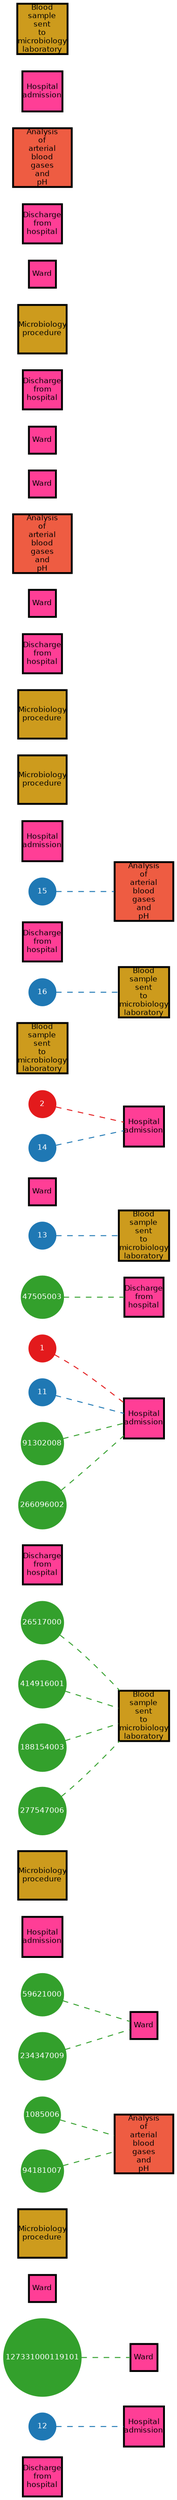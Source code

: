 // Query Result
digraph {
	graph [margin=0 rankdir=LR]
	node [fixedsize=false fontname=Helvetica fontsize=8 height=0.4 margin=0 shape=square width=0.4]
	node [fixedsize=false fontname=Helvetica fontsize=8 height=0.4 margin=0 shape=square width=0.4]
	13 [label="Discharge
from
hospital" color="#000000" fillcolor=violetred1 penwidth=2 style=filled]
	5 [label="Hospital
admission" color="#000000" fillcolor=violetred1 penwidth=2 style=filled]
	2 [label=Ward color="#000000" fillcolor=violetred1 penwidth=2 style=filled]
	8 [label=Ward color="#000000" fillcolor=violetred1 penwidth=2 style=filled]
	12 [label="Microbiology
procedure" color="#000000" fillcolor=goldenrod3 penwidth=2 style=filled]
	4 [label="Analysis
of
arterial
blood
gases
and
pH" color="#000000" fillcolor=tomato2 penwidth=2 style=filled]
	7 [label=Ward color="#000000" fillcolor=violetred1 penwidth=2 style=filled]
	6 [label="Hospital
admission" color="#000000" fillcolor=violetred1 penwidth=2 style=filled]
	14 [label="Microbiology
procedure" color="#000000" fillcolor=goldenrod3 penwidth=2 style=filled]
	9 [label="Blood
sample
sent
to
microbiology
laboratory" color="#000000" fillcolor=goldenrod3 penwidth=2 style=filled]
	3 [label="Discharge
from
hospital" color="#000000" fillcolor=violetred1 penwidth=2 style=filled]
	1 [label="Hospital
admission" color="#000000" fillcolor=violetred1 penwidth=2 style=filled]
	11 [label="Discharge
from
hospital" color="#000000" fillcolor=violetred1 penwidth=2 style=filled]
	10 [label="Blood
sample
sent
to
microbiology
laboratory" color="#000000" fillcolor=goldenrod3 penwidth=2 style=filled]
	node [fixedsize=false fontname=Helvetica fontsize=8 height=0.4 margin=0 shape=square width=0.4]
	node [fixedsize=false fontname=Helvetica fontsize=8 height=0.4 margin=0 shape=square width=0.4]
	25 [label=Ward color="#000000" fillcolor=violetred1 penwidth=2 style=filled]
	15 [label="Hospital
admission" color="#000000" fillcolor=violetred1 penwidth=2 style=filled]
	29 [label="Blood
sample
sent
to
microbiology
laboratory" color="#000000" fillcolor=goldenrod3 penwidth=2 style=filled]
	28 [label="Blood
sample
sent
to
microbiology
laboratory" color="#000000" fillcolor=goldenrod3 penwidth=2 style=filled]
	21 [label="Discharge
from
hospital" color="#000000" fillcolor=violetred1 penwidth=2 style=filled]
	20 [label="Analysis
of
arterial
blood
gases
and
pH" color="#000000" fillcolor=tomato2 penwidth=2 style=filled]
	16 [label="Hospital
admission" color="#000000" fillcolor=violetred1 penwidth=2 style=filled]
	35 [label="Microbiology
procedure" color="#000000" fillcolor=goldenrod3 penwidth=2 style=filled]
	33 [label="Microbiology
procedure" color="#000000" fillcolor=goldenrod3 penwidth=2 style=filled]
	19 [label="Discharge
from
hospital" color="#000000" fillcolor=violetred1 penwidth=2 style=filled]
	26 [label=Ward color="#000000" fillcolor=violetred1 penwidth=2 style=filled]
	23 [label="Analysis
of
arterial
blood
gases
and
pH" color="#000000" fillcolor=tomato2 penwidth=2 style=filled]
	17 [label=Ward color="#000000" fillcolor=violetred1 penwidth=2 style=filled]
	27 [label=Ward color="#000000" fillcolor=violetred1 penwidth=2 style=filled]
	31 [label="Discharge
from
hospital" color="#000000" fillcolor=violetred1 penwidth=2 style=filled]
	32 [label="Microbiology
procedure" color="#000000" fillcolor=goldenrod3 penwidth=2 style=filled]
	18 [label=Ward color="#000000" fillcolor=violetred1 penwidth=2 style=filled]
	34 [label="Discharge
from
hospital" color="#000000" fillcolor=violetred1 penwidth=2 style=filled]
	22 [label="Analysis
of
arterial
blood
gases
and
pH" color="#000000" fillcolor=tomato2 penwidth=2 style=filled]
	24 [label="Hospital
admission" color="#000000" fillcolor=violetred1 penwidth=2 style=filled]
	30 [label="Blood
sample
sent
to
microbiology
laboratory" color="#000000" fillcolor=goldenrod3 penwidth=2 style=filled]
	node [fixedsize=false fontname=Helvetica fontsize=8 height=0.4 margin=0 shape=square width=0.4]
	node [fixedsize=false fontname=Helvetica fontsize=8 height=0.4 margin=0 shape=square width=0.4]
	4 [label="Analysis
of
arterial
blood
gases
and
pH" color="#000000" fillcolor=tomato2 penwidth=2 style=filled]
	1 [label="Hospital
admission" color="#000000" fillcolor=violetred1 penwidth=2 style=filled]
	2 [label=Ward color="#000000" fillcolor=violetred1 penwidth=2 style=filled]
	3 [label="Discharge
from
hospital" color="#000000" fillcolor=violetred1 penwidth=2 style=filled]
	node [fixedsize=false fontname=Helvetica fontsize=8 height=0.4 margin=0 shape=square width=0.4]
	node [fixedsize=false fontname=Helvetica fontsize=8 height=0.4 margin=0 shape=square width=0.4]
	6 [label="Hospital
admission" color="#000000" fillcolor=violetred1 penwidth=2 style=filled]
	7 [label=Ward color="#000000" fillcolor=violetred1 penwidth=2 style=filled]
	5 [label="Hospital
admission" color="#000000" fillcolor=violetred1 penwidth=2 style=filled]
	9 [label="Blood
sample
sent
to
microbiology
laboratory" color="#000000" fillcolor=goldenrod3 penwidth=2 style=filled]
	8 [label=Ward color="#000000" fillcolor=violetred1 penwidth=2 style=filled]
	node [fixedsize=false fontname=Helvetica fontsize=8 height=0.4 margin=0 shape=square width=0.4]
	node [fixedsize=false fontname=Helvetica fontsize=8 height=0.4 margin=0 shape=square width=0.4]
	12 [label="Microbiology
procedure" color="#000000" fillcolor=goldenrod3 penwidth=2 style=filled]
	14 [label="Microbiology
procedure" color="#000000" fillcolor=goldenrod3 penwidth=2 style=filled]
	13 [label="Discharge
from
hospital" color="#000000" fillcolor=violetred1 penwidth=2 style=filled]
	11 [label="Discharge
from
hospital" color="#000000" fillcolor=violetred1 penwidth=2 style=filled]
	10 [label="Blood
sample
sent
to
microbiology
laboratory" color="#000000" fillcolor=goldenrod3 penwidth=2 style=filled]
	node [fixedsize=false fontname=Helvetica fontsize=8 height=0.4 margin=0 shape=square width=0.4]
	node [fixedsize=false fontname=Helvetica fontsize=8 height=0.4 margin=0 shape=square width=0.4]
	16 [label="Hospital
admission" color="#000000" fillcolor=violetred1 penwidth=2 style=filled]
	15 [label="Hospital
admission" color="#000000" fillcolor=violetred1 penwidth=2 style=filled]
	18 [label=Ward color="#000000" fillcolor=violetred1 penwidth=2 style=filled]
	17 [label=Ward color="#000000" fillcolor=violetred1 penwidth=2 style=filled]
	19 [label="Discharge
from
hospital" color="#000000" fillcolor=violetred1 penwidth=2 style=filled]
	node [fixedsize=false fontname=Helvetica fontsize=8 height=0.4 margin=0 shape=square width=0.4]
	node [fixedsize=false fontname=Helvetica fontsize=8 height=0.4 margin=0 shape=square width=0.4]
	20 [label="Analysis
of
arterial
blood
gases
and
pH" color="#000000" fillcolor=tomato2 penwidth=2 style=filled]
	26 [label=Ward color="#000000" fillcolor=violetred1 penwidth=2 style=filled]
	21 [label="Discharge
from
hospital" color="#000000" fillcolor=violetred1 penwidth=2 style=filled]
	24 [label="Hospital
admission" color="#000000" fillcolor=violetred1 penwidth=2 style=filled]
	25 [label=Ward color="#000000" fillcolor=violetred1 penwidth=2 style=filled]
	27 [label=Ward color="#000000" fillcolor=violetred1 penwidth=2 style=filled]
	23 [label="Analysis
of
arterial
blood
gases
and
pH" color="#000000" fillcolor=tomato2 penwidth=2 style=filled]
	22 [label="Analysis
of
arterial
blood
gases
and
pH" color="#000000" fillcolor=tomato2 penwidth=2 style=filled]
	node [fixedsize=false fontname=Helvetica fontsize=8 height=0.4 margin=0 shape=square width=0.4]
	node [fixedsize=false fontname=Helvetica fontsize=8 height=0.4 margin=0 shape=square width=0.4]
	33 [label="Microbiology
procedure" color="#000000" fillcolor=goldenrod3 penwidth=2 style=filled]
	35 [label="Microbiology
procedure" color="#000000" fillcolor=goldenrod3 penwidth=2 style=filled]
	30 [label="Blood
sample
sent
to
microbiology
laboratory" color="#000000" fillcolor=goldenrod3 penwidth=2 style=filled]
	32 [label="Microbiology
procedure" color="#000000" fillcolor=goldenrod3 penwidth=2 style=filled]
	29 [label="Blood
sample
sent
to
microbiology
laboratory" color="#000000" fillcolor=goldenrod3 penwidth=2 style=filled]
	31 [label="Discharge
from
hospital" color="#000000" fillcolor=violetred1 penwidth=2 style=filled]
	28 [label="Blood
sample
sent
to
microbiology
laboratory" color="#000000" fillcolor=goldenrod3 penwidth=2 style=filled]
	34 [label="Discharge
from
hospital" color="#000000" fillcolor=violetred1 penwidth=2 style=filled]
	node [fixedsize=false fontname=Helvetica fontsize=8 height=0.4 margin=0 shape=square width=0.4]
	node [fixedsize=false fontname=Helvetica fontsize=8 height=0.4 margin=0 shape=square width=0.4]
	8 [label=Ward color="#000000" fillcolor=violetred1 penwidth=2 style=filled]
	27 [label=Ward color="#000000" fillcolor=violetred1 penwidth=2 style=filled]
	26 [label=Ward color="#000000" fillcolor=violetred1 penwidth=2 style=filled]
	7 [label=Ward color="#000000" fillcolor=violetred1 penwidth=2 style=filled]
	25 [label=Ward color="#000000" fillcolor=violetred1 penwidth=2 style=filled]
	16 [label="Hospital
admission" color="#000000" fillcolor=violetred1 penwidth=2 style=filled]
	15 [label="Hospital
admission" color="#000000" fillcolor=violetred1 penwidth=2 style=filled]
	1 [label="Hospital
admission" color="#000000" fillcolor=violetred1 penwidth=2 style=filled]
	21 [label="Discharge
from
hospital" color="#000000" fillcolor=violetred1 penwidth=2 style=filled]
	19 [label="Discharge
from
hospital" color="#000000" fillcolor=violetred1 penwidth=2 style=filled]
	3 [label="Discharge
from
hospital" color="#000000" fillcolor=violetred1 penwidth=2 style=filled]
	6 [label="Hospital
admission" color="#000000" fillcolor=violetred1 penwidth=2 style=filled]
	24 [label="Hospital
admission" color="#000000" fillcolor=violetred1 penwidth=2 style=filled]
	5 [label="Hospital
admission" color="#000000" fillcolor=violetred1 penwidth=2 style=filled]
	11 [label="Discharge
from
hospital" color="#000000" fillcolor=violetred1 penwidth=2 style=filled]
	34 [label="Discharge
from
hospital" color="#000000" fillcolor=violetred1 penwidth=2 style=filled]
	13 [label="Discharge
from
hospital" color="#000000" fillcolor=violetred1 penwidth=2 style=filled]
	31 [label="Discharge
from
hospital" color="#000000" fillcolor=violetred1 penwidth=2 style=filled]
	14 [label="Microbiology
procedure" color="#000000" fillcolor=goldenrod3 penwidth=2 style=filled]
	35 [label="Microbiology
procedure" color="#000000" fillcolor=goldenrod3 penwidth=2 style=filled]
	32 [label="Microbiology
procedure" color="#000000" fillcolor=goldenrod3 penwidth=2 style=filled]
	33 [label="Microbiology
procedure" color="#000000" fillcolor=goldenrod3 penwidth=2 style=filled]
	12 [label="Microbiology
procedure" color="#000000" fillcolor=goldenrod3 penwidth=2 style=filled]
	16 [label="Hospital
admission" color="#000000" fillcolor=violetred1 penwidth=2 style=filled]
	1 [label="Hospital
admission" color="#000000" fillcolor=violetred1 penwidth=2 style=filled]
	15 [label="Hospital
admission" color="#000000" fillcolor=violetred1 penwidth=2 style=filled]
	23 [label="Analysis
of
arterial
blood
gases
and
pH" color="#000000" fillcolor=tomato2 penwidth=2 style=filled]
	22 [label="Analysis
of
arterial
blood
gases
and
pH" color="#000000" fillcolor=tomato2 penwidth=2 style=filled]
	4 [label="Analysis
of
arterial
blood
gases
and
pH" color="#000000" fillcolor=tomato2 penwidth=2 style=filled]
	20 [label="Analysis
of
arterial
blood
gases
and
pH" color="#000000" fillcolor=tomato2 penwidth=2 style=filled]
	24 [label="Hospital
admission" color="#000000" fillcolor=violetred1 penwidth=2 style=filled]
	5 [label="Hospital
admission" color="#000000" fillcolor=violetred1 penwidth=2 style=filled]
	6 [label="Hospital
admission" color="#000000" fillcolor=violetred1 penwidth=2 style=filled]
	node [fixedsize=false fontname=Helvetica fontsize=8 height=0.4 margin=0 shape=square width=0.4]
	node [fixedsize=false fontname=Helvetica fontsize=8 height=0.4 margin=0 shape=square width=0.4]
	22 [label="Analysis
of
arterial
blood
gases
and
pH" color="#000000" fillcolor=tomato2 penwidth=2 style=filled]
	4 [label="Analysis
of
arterial
blood
gases
and
pH" color="#000000" fillcolor=tomato2 penwidth=2 style=filled]
	20 [label="Analysis
of
arterial
blood
gases
and
pH" color="#000000" fillcolor=tomato2 penwidth=2 style=filled]
	23 [label="Analysis
of
arterial
blood
gases
and
pH" color="#000000" fillcolor=tomato2 penwidth=2 style=filled]
	3 [label="Discharge
from
hospital" color="#000000" fillcolor=violetred1 penwidth=2 style=filled]
	19 [label="Discharge
from
hospital" color="#000000" fillcolor=violetred1 penwidth=2 style=filled]
	21 [label="Discharge
from
hospital" color="#000000" fillcolor=violetred1 penwidth=2 style=filled]
	12 [label="Microbiology
procedure" color="#000000" fillcolor=goldenrod3 penwidth=2 style=filled]
	33 [label="Microbiology
procedure" color="#000000" fillcolor=goldenrod3 penwidth=2 style=filled]
	35 [label="Microbiology
procedure" color="#000000" fillcolor=goldenrod3 penwidth=2 style=filled]
	14 [label="Microbiology
procedure" color="#000000" fillcolor=goldenrod3 penwidth=2 style=filled]
	32 [label="Microbiology
procedure" color="#000000" fillcolor=goldenrod3 penwidth=2 style=filled]
	17 [label=Ward color="#000000" fillcolor=violetred1 penwidth=2 style=filled]
	18 [label=Ward color="#000000" fillcolor=violetred1 penwidth=2 style=filled]
	2 [label=Ward color="#000000" fillcolor=violetred1 penwidth=2 style=filled]
	node [fixedsize=false fontname=Helvetica fontsize=8 height=0.4 margin=0 shape=square width=0.4]
	node [fixedsize=false fontname=Helvetica fontsize=8 height=0.4 margin=0 shape=square width=0.4]
	21 [label="Discharge
from
hospital" color="#000000" fillcolor=violetred1 penwidth=2 style=filled]
	19 [label="Discharge
from
hospital" color="#000000" fillcolor=violetred1 penwidth=2 style=filled]
	3 [label="Discharge
from
hospital" color="#000000" fillcolor=violetred1 penwidth=2 style=filled]
	18 [label=Ward color="#000000" fillcolor=violetred1 penwidth=2 style=filled]
	17 [label=Ward color="#000000" fillcolor=violetred1 penwidth=2 style=filled]
	2 [label=Ward color="#000000" fillcolor=violetred1 penwidth=2 style=filled]
	16 [label="Hospital
admission" color="#000000" fillcolor=violetred1 penwidth=2 style=filled]
	15 [label="Hospital
admission" color="#000000" fillcolor=violetred1 penwidth=2 style=filled]
	1 [label="Hospital
admission" color="#000000" fillcolor=violetred1 penwidth=2 style=filled]
	1 [label="Hospital
admission" color="#000000" fillcolor=violetred1 penwidth=2 style=filled]
	16 [label="Hospital
admission" color="#000000" fillcolor=violetred1 penwidth=2 style=filled]
	15 [label="Hospital
admission" color="#000000" fillcolor=violetred1 penwidth=2 style=filled]
	19 [label="Discharge
from
hospital" color="#000000" fillcolor=violetred1 penwidth=2 style=filled]
	21 [label="Discharge
from
hospital" color="#000000" fillcolor=violetred1 penwidth=2 style=filled]
	3 [label="Discharge
from
hospital" color="#000000" fillcolor=violetred1 penwidth=2 style=filled]
	node [fixedsize=false fontname=Helvetica fontsize=8 height=0.4 margin=0 shape=square width=0.4]
	node [fixedsize=false fontname=Helvetica fontsize=8 height=0.4 margin=0 shape=square width=0.4]
	8 [label=Ward color="#000000" fillcolor=violetred1 penwidth=2 style=filled]
	26 [label=Ward color="#000000" fillcolor=violetred1 penwidth=2 style=filled]
	7 [label=Ward color="#000000" fillcolor=violetred1 penwidth=2 style=filled]
	27 [label=Ward color="#000000" fillcolor=violetred1 penwidth=2 style=filled]
	25 [label=Ward color="#000000" fillcolor=violetred1 penwidth=2 style=filled]
	5 [label="Hospital
admission" color="#000000" fillcolor=violetred1 penwidth=2 style=filled]
	6 [label="Hospital
admission" color="#000000" fillcolor=violetred1 penwidth=2 style=filled]
	24 [label="Hospital
admission" color="#000000" fillcolor=violetred1 penwidth=2 style=filled]
	22 [label="Analysis
of
arterial
blood
gases
and
pH" color="#000000" fillcolor=tomato2 penwidth=2 style=filled]
	23 [label="Analysis
of
arterial
blood
gases
and
pH" color="#000000" fillcolor=tomato2 penwidth=2 style=filled]
	4 [label="Analysis
of
arterial
blood
gases
and
pH" color="#000000" fillcolor=tomato2 penwidth=2 style=filled]
	20 [label="Analysis
of
arterial
blood
gases
and
pH" color="#000000" fillcolor=tomato2 penwidth=2 style=filled]
	22 [label="Analysis
of
arterial
blood
gases
and
pH" color="#000000" fillcolor=tomato2 penwidth=2 style=filled]
	23 [label="Analysis
of
arterial
blood
gases
and
pH" color="#000000" fillcolor=tomato2 penwidth=2 style=filled]
	4 [label="Analysis
of
arterial
blood
gases
and
pH" color="#000000" fillcolor=tomato2 penwidth=2 style=filled]
	20 [label="Analysis
of
arterial
blood
gases
and
pH" color="#000000" fillcolor=tomato2 penwidth=2 style=filled]
	node [fixedsize=false fontname=Helvetica fontsize=8 height=0.4 margin=0 shape=square width=0.4]
	node [fixedsize=false fontname=Helvetica fontsize=8 height=0.4 margin=0 shape=square width=0.4]
	33 [label="Microbiology
procedure" color="#000000" fillcolor=goldenrod3 penwidth=2 style=filled]
	12 [label="Microbiology
procedure" color="#000000" fillcolor=goldenrod3 penwidth=2 style=filled]
	32 [label="Microbiology
procedure" color="#000000" fillcolor=goldenrod3 penwidth=2 style=filled]
	14 [label="Microbiology
procedure" color="#000000" fillcolor=goldenrod3 penwidth=2 style=filled]
	35 [label="Microbiology
procedure" color="#000000" fillcolor=goldenrod3 penwidth=2 style=filled]
	8 [label=Ward color="#000000" fillcolor=violetred1 penwidth=2 style=filled]
	7 [label=Ward color="#000000" fillcolor=violetred1 penwidth=2 style=filled]
	26 [label=Ward color="#000000" fillcolor=violetred1 penwidth=2 style=filled]
	27 [label=Ward color="#000000" fillcolor=violetred1 penwidth=2 style=filled]
	25 [label=Ward color="#000000" fillcolor=violetred1 penwidth=2 style=filled]
	node [fixedsize=false fontname=Helvetica fontsize=8 height=0.4 margin=0 shape=square width=0.4]
	node [fixedsize=false fontname=Helvetica fontsize=8 height=0.4 margin=0 shape=square width=0.4]
	32 [label="Microbiology
procedure" color="#000000" fillcolor=goldenrod3 penwidth=2 style=filled]
	12 [label="Microbiology
procedure" color="#000000" fillcolor=goldenrod3 penwidth=2 style=filled]
	14 [label="Microbiology
procedure" color="#000000" fillcolor=goldenrod3 penwidth=2 style=filled]
	35 [label="Microbiology
procedure" color="#000000" fillcolor=goldenrod3 penwidth=2 style=filled]
	33 [label="Microbiology
procedure" color="#000000" fillcolor=goldenrod3 penwidth=2 style=filled]
	12 [label="Microbiology
procedure" color="#000000" fillcolor=goldenrod3 penwidth=2 style=filled]
	33 [label="Microbiology
procedure" color="#000000" fillcolor=goldenrod3 penwidth=2 style=filled]
	14 [label="Microbiology
procedure" color="#000000" fillcolor=goldenrod3 penwidth=2 style=filled]
	32 [label="Microbiology
procedure" color="#000000" fillcolor=goldenrod3 penwidth=2 style=filled]
	35 [label="Microbiology
procedure" color="#000000" fillcolor=goldenrod3 penwidth=2 style=filled]
	25 [label=Ward color="#000000" fillcolor=violetred1 penwidth=2 style=filled]
	26 [label=Ward color="#000000" fillcolor=violetred1 penwidth=2 style=filled]
	7 [label=Ward color="#000000" fillcolor=violetred1 penwidth=2 style=filled]
	27 [label=Ward color="#000000" fillcolor=violetred1 penwidth=2 style=filled]
	8 [label=Ward color="#000000" fillcolor=violetred1 penwidth=2 style=filled]
	node [fixedsize=false fontname=Helvetica fontsize=8 height=0.4 margin=0 shape=square width=0.4]
	node [fixedsize=false fontname=Helvetica fontsize=8 height=0.4 margin=0 shape=square width=0.4]
	13 [label="Discharge
from
hospital" color="#000000" fillcolor=violetred1 penwidth=2 style=filled]
	11 [label="Discharge
from
hospital" color="#000000" fillcolor=violetred1 penwidth=2 style=filled]
	34 [label="Discharge
from
hospital" color="#000000" fillcolor=violetred1 penwidth=2 style=filled]
	31 [label="Discharge
from
hospital" color="#000000" fillcolor=violetred1 penwidth=2 style=filled]
	28 [label="Blood
sample
sent
to
microbiology
laboratory" color="#000000" fillcolor=goldenrod3 penwidth=2 style=filled]
	10 [label="Blood
sample
sent
to
microbiology
laboratory" color="#000000" fillcolor=goldenrod3 penwidth=2 style=filled]
	30 [label="Blood
sample
sent
to
microbiology
laboratory" color="#000000" fillcolor=goldenrod3 penwidth=2 style=filled]
	29 [label="Blood
sample
sent
to
microbiology
laboratory" color="#000000" fillcolor=goldenrod3 penwidth=2 style=filled]
	9 [label="Blood
sample
sent
to
microbiology
laboratory" color="#000000" fillcolor=goldenrod3 penwidth=2 style=filled]
	node [fixedsize=false fontname=Helvetica fontsize=8 height=0.4 margin=0 shape=square width=0.4]
	node [fixedsize=false fontname=Helvetica fontsize=8 height=0.4 margin=0 shape=square width=0.4]
	7 [label=Ward color="#000000" fillcolor=violetred1 penwidth=2 style=filled]
	27 [label=Ward color="#000000" fillcolor=violetred1 penwidth=2 style=filled]
	8 [label=Ward color="#000000" fillcolor=violetred1 penwidth=2 style=filled]
	26 [label=Ward color="#000000" fillcolor=violetred1 penwidth=2 style=filled]
	25 [label=Ward color="#000000" fillcolor=violetred1 penwidth=2 style=filled]
	5 [label="Hospital
admission" color="#000000" fillcolor=violetred1 penwidth=2 style=filled]
	24 [label="Hospital
admission" color="#000000" fillcolor=violetred1 penwidth=2 style=filled]
	6 [label="Hospital
admission" color="#000000" fillcolor=violetred1 penwidth=2 style=filled]
	4 [label="Analysis
of
arterial
blood
gases
and
pH" color="#000000" fillcolor=tomato2 penwidth=2 style=filled]
	22 [label="Analysis
of
arterial
blood
gases
and
pH" color="#000000" fillcolor=tomato2 penwidth=2 style=filled]
	23 [label="Analysis
of
arterial
blood
gases
and
pH" color="#000000" fillcolor=tomato2 penwidth=2 style=filled]
	20 [label="Analysis
of
arterial
blood
gases
and
pH" color="#000000" fillcolor=tomato2 penwidth=2 style=filled]
	node [fixedsize=false fontname=Helvetica fontsize=8 height=0.4 margin=0 shape=square width=0.4]
	node [fixedsize=false fontname=Helvetica fontsize=8 height=0.4 margin=0 shape=square width=0.4]
	34 [label="Discharge
from
hospital" color="#000000" fillcolor=violetred1 penwidth=2 style=filled]
	11 [label="Discharge
from
hospital" color="#000000" fillcolor=violetred1 penwidth=2 style=filled]
	31 [label="Discharge
from
hospital" color="#000000" fillcolor=violetred1 penwidth=2 style=filled]
	13 [label="Discharge
from
hospital" color="#000000" fillcolor=violetred1 penwidth=2 style=filled]
	29 [label="Blood
sample
sent
to
microbiology
laboratory" color="#000000" fillcolor=goldenrod3 penwidth=2 style=filled]
	9 [label="Blood
sample
sent
to
microbiology
laboratory" color="#000000" fillcolor=goldenrod3 penwidth=2 style=filled]
	28 [label="Blood
sample
sent
to
microbiology
laboratory" color="#000000" fillcolor=goldenrod3 penwidth=2 style=filled]
	30 [label="Blood
sample
sent
to
microbiology
laboratory" color="#000000" fillcolor=goldenrod3 penwidth=2 style=filled]
	10 [label="Blood
sample
sent
to
microbiology
laboratory" color="#000000" fillcolor=goldenrod3 penwidth=2 style=filled]
	node [fixedsize=false fontname=Helvetica fontsize=8 height=0.4 margin=0 shape=square width=0.4]
	node [fixedsize=false fontname=Helvetica fontsize=8 height=0.4 margin=0 shape=square width=0.4]
	35 [label="Microbiology
procedure" color="#000000" fillcolor=goldenrod3 penwidth=2 style=filled]
	14 [label="Microbiology
procedure" color="#000000" fillcolor=goldenrod3 penwidth=2 style=filled]
	33 [label="Microbiology
procedure" color="#000000" fillcolor=goldenrod3 penwidth=2 style=filled]
	12 [label="Microbiology
procedure" color="#000000" fillcolor=goldenrod3 penwidth=2 style=filled]
	32 [label="Microbiology
procedure" color="#000000" fillcolor=goldenrod3 penwidth=2 style=filled]
	30 [label="Blood
sample
sent
to
microbiology
laboratory" color="#000000" fillcolor=goldenrod3 penwidth=2 style=filled]
	9 [label="Blood
sample
sent
to
microbiology
laboratory" color="#000000" fillcolor=goldenrod3 penwidth=2 style=filled]
	28 [label="Blood
sample
sent
to
microbiology
laboratory" color="#000000" fillcolor=goldenrod3 penwidth=2 style=filled]
	10 [label="Blood
sample
sent
to
microbiology
laboratory" color="#000000" fillcolor=goldenrod3 penwidth=2 style=filled]
	29 [label="Blood
sample
sent
to
microbiology
laboratory" color="#000000" fillcolor=goldenrod3 penwidth=2 style=filled]
	node [fixedsize=false fontname=Helvetica fontsize=8 height=0.4 margin=0 shape=square width=0.4]
	node [fixedsize=false fontname=Helvetica fontsize=8 height=0.4 margin=0 shape=square width=0.4]
	34 [label="Discharge
from
hospital" color="#000000" fillcolor=violetred1 penwidth=2 style=filled]
	31 [label="Discharge
from
hospital" color="#000000" fillcolor=violetred1 penwidth=2 style=filled]
	11 [label="Discharge
from
hospital" color="#000000" fillcolor=violetred1 penwidth=2 style=filled]
	13 [label="Discharge
from
hospital" color="#000000" fillcolor=violetred1 penwidth=2 style=filled]
	10 [label="Blood
sample
sent
to
microbiology
laboratory" color="#000000" fillcolor=goldenrod3 penwidth=2 style=filled]
	28 [label="Blood
sample
sent
to
microbiology
laboratory" color="#000000" fillcolor=goldenrod3 penwidth=2 style=filled]
	29 [label="Blood
sample
sent
to
microbiology
laboratory" color="#000000" fillcolor=goldenrod3 penwidth=2 style=filled]
	30 [label="Blood
sample
sent
to
microbiology
laboratory" color="#000000" fillcolor=goldenrod3 penwidth=2 style=filled]
	9 [label="Blood
sample
sent
to
microbiology
laboratory" color="#000000" fillcolor=goldenrod3 penwidth=2 style=filled]
	node [fixedsize=false fontname=Helvetica fontsize=8 height=0.4 margin=0 shape=square width=0.4]
	node [fixedsize=false fontname=Helvetica fontsize=8 height=0.4 margin=0 shape=square width=0.4]
	35 [label="Microbiology
procedure" color="#000000" fillcolor=goldenrod3 penwidth=2 style=filled]
	33 [label="Microbiology
procedure" color="#000000" fillcolor=goldenrod3 penwidth=2 style=filled]
	32 [label="Microbiology
procedure" color="#000000" fillcolor=goldenrod3 penwidth=2 style=filled]
	12 [label="Microbiology
procedure" color="#000000" fillcolor=goldenrod3 penwidth=2 style=filled]
	14 [label="Microbiology
procedure" color="#000000" fillcolor=goldenrod3 penwidth=2 style=filled]
	11 [label="Discharge
from
hospital" color="#000000" fillcolor=violetred1 penwidth=2 style=filled]
	34 [label="Discharge
from
hospital" color="#000000" fillcolor=violetred1 penwidth=2 style=filled]
	31 [label="Discharge
from
hospital" color="#000000" fillcolor=violetred1 penwidth=2 style=filled]
	13 [label="Discharge
from
hospital" color="#000000" fillcolor=violetred1 penwidth=2 style=filled]
	node [fixedsize=false fontname=Helvetica fontsize=8 height=0.4 margin=0 shape=circle width=0.4]
	36 [label=1 color="#e31a1c" fillcolor="#e31a1c" fontcolor="#ffffff" style=filled]
	36 -> 1 [arrowhead=none color="#e31a1c" style=dashed]
	node [fixedsize=false fontname=Helvetica fontsize=8 height=0.4 margin=0 shape=circle width=0.4]
	37 [label=2 color="#e31a1c" fillcolor="#e31a1c" fontcolor="#ffffff" style=filled]
	37 -> 15 [arrowhead=none color="#e31a1c" style=dashed]
	node [fixedsize=false fontname=Helvetica fontsize=8 height=0.4 margin=0 shape=circle width=0.4]
	38 [label=11 color="#1f78b4" fillcolor="#1f78b4" fontcolor="#ffffff" style=filled]
	38 -> 1 [arrowhead=none color="#1f78b4" style=dashed]
	node [fixedsize=false fontname=Helvetica fontsize=8 height=0.4 margin=0 shape=circle width=0.4]
	39 [label=12 color="#1f78b4" fillcolor="#1f78b4" fontcolor="#ffffff" style=filled]
	39 -> 5 [arrowhead=none color="#1f78b4" style=dashed]
	node [fixedsize=false fontname=Helvetica fontsize=8 height=0.4 margin=0 shape=circle width=0.4]
	40 [label=13 color="#1f78b4" fillcolor="#1f78b4" fontcolor="#ffffff" style=filled]
	40 -> 10 [arrowhead=none color="#1f78b4" style=dashed]
	node [fixedsize=false fontname=Helvetica fontsize=8 height=0.4 margin=0 shape=circle width=0.4]
	41 [label=14 color="#1f78b4" fillcolor="#1f78b4" fontcolor="#ffffff" style=filled]
	41 -> 15 [arrowhead=none color="#1f78b4" style=dashed]
	node [fixedsize=false fontname=Helvetica fontsize=8 height=0.4 margin=0 shape=circle width=0.4]
	42 [label=15 color="#1f78b4" fillcolor="#1f78b4" fontcolor="#ffffff" style=filled]
	42 -> 20 [arrowhead=none color="#1f78b4" style=dashed]
	node [fixedsize=false fontname=Helvetica fontsize=8 height=0.4 margin=0 shape=circle width=0.4]
	43 [label=16 color="#1f78b4" fillcolor="#1f78b4" fontcolor="#ffffff" style=filled]
	43 -> 28 [arrowhead=none color="#1f78b4" style=dashed]
	node [fixedsize=false fontname=Helvetica fontsize=8 height=0.4 margin=0 shape=circle width=0.4]
	1340 [label=91302008 color="#33a02c" fillcolor="#33a02c" fontcolor="#ffffff" style=filled]
	1340 -> 1 [arrowhead=none color="#33a02c" style=dashed]
	node [fixedsize=false fontname=Helvetica fontsize=8 height=0.4 margin=0 shape=circle width=0.4]
	550 [label=127331000119101 color="#33a02c" fillcolor="#33a02c" fontcolor="#ffffff" style=filled]
	550 -> 2 [arrowhead=none color="#33a02c" style=dashed]
	node [fixedsize=false fontname=Helvetica fontsize=8 height=0.4 margin=0 shape=circle width=0.4]
	589 [label=266096002 color="#33a02c" fillcolor="#33a02c" fontcolor="#ffffff" style=filled]
	589 -> 1 [arrowhead=none color="#33a02c" style=dashed]
	node [fixedsize=false fontname=Helvetica fontsize=8 height=0.4 margin=0 shape=circle width=0.4]
	584 [label=1085006 color="#33a02c" fillcolor="#33a02c" fontcolor="#ffffff" style=filled]
	584 -> 4 [arrowhead=none color="#33a02c" style=dashed]
	node [fixedsize=false fontname=Helvetica fontsize=8 height=0.4 margin=0 shape=circle width=0.4]
	574 [label=59621000 color="#33a02c" fillcolor="#33a02c" fontcolor="#ffffff" style=filled]
	574 -> 7 [arrowhead=none color="#33a02c" style=dashed]
	node [fixedsize=false fontname=Helvetica fontsize=8 height=0.4 margin=0 shape=circle width=0.4]
	569 [label=234347009 color="#33a02c" fillcolor="#33a02c" fontcolor="#ffffff" style=filled]
	569 -> 7 [arrowhead=none color="#33a02c" style=dashed]
	node [fixedsize=false fontname=Helvetica fontsize=8 height=0.4 margin=0 shape=circle width=0.4]
	561 [label=26517000 color="#33a02c" fillcolor="#33a02c" fontcolor="#ffffff" style=filled]
	561 -> 9 [arrowhead=none color="#33a02c" style=dashed]
	node [fixedsize=false fontname=Helvetica fontsize=8 height=0.4 margin=0 shape=circle width=0.4]
	568 [label=94181007 color="#33a02c" fillcolor="#33a02c" fontcolor="#ffffff" style=filled]
	568 -> 4 [arrowhead=none color="#33a02c" style=dashed]
	node [fixedsize=false fontname=Helvetica fontsize=8 height=0.4 margin=0 shape=circle width=0.4]
	899 [label=414916001 color="#33a02c" fillcolor="#33a02c" fontcolor="#ffffff" style=filled]
	899 -> 9 [arrowhead=none color="#33a02c" style=dashed]
	node [fixedsize=false fontname=Helvetica fontsize=8 height=0.4 margin=0 shape=circle width=0.4]
	575 [label=188154003 color="#33a02c" fillcolor="#33a02c" fontcolor="#ffffff" style=filled]
	575 -> 9 [arrowhead=none color="#33a02c" style=dashed]
	node [fixedsize=false fontname=Helvetica fontsize=8 height=0.4 margin=0 shape=circle width=0.4]
	546 [label=277547006 color="#33a02c" fillcolor="#33a02c" fontcolor="#ffffff" style=filled]
	546 -> 9 [arrowhead=none color="#33a02c" style=dashed]
	node [fixedsize=false fontname=Helvetica fontsize=8 height=0.4 margin=0 shape=circle width=0.4]
	601 [label=47505003 color="#33a02c" fillcolor="#33a02c" fontcolor="#ffffff" style=filled]
	601 -> 11 [arrowhead=none color="#33a02c" style=dashed]
}
